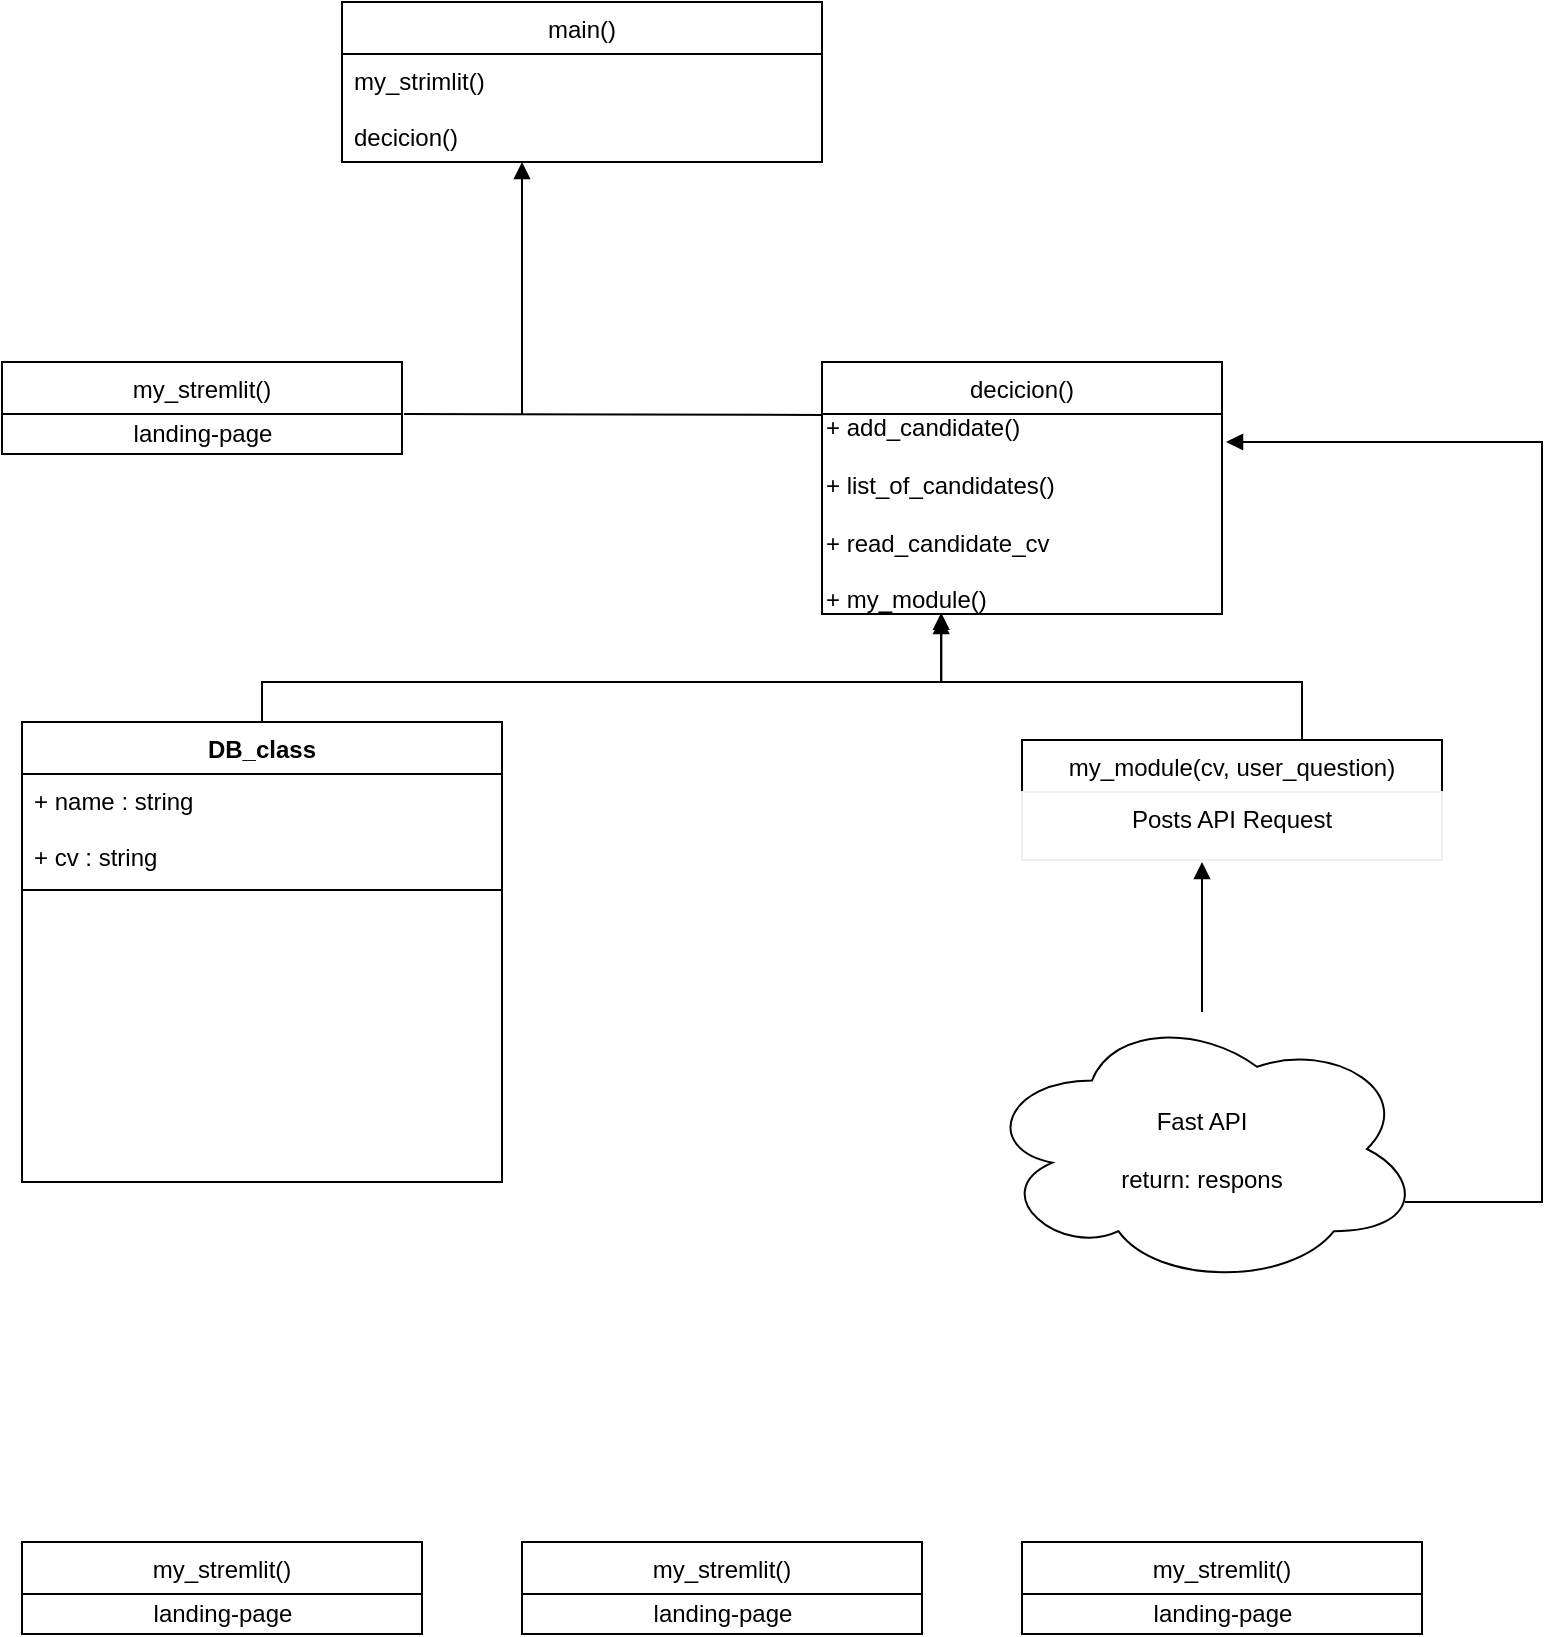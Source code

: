 <mxfile>
    <diagram id="fMuucpgIaz9eHqGhJcgc" name="Page-1">
        <mxGraphModel dx="1118" dy="1431" grid="1" gridSize="10" guides="1" tooltips="1" connect="1" arrows="1" fold="1" page="1" pageScale="1" pageWidth="827" pageHeight="1169" math="0" shadow="0">
            <root>
                <mxCell id="0"/>
                <mxCell id="1" parent="0"/>
                <mxCell id="92" style="edgeStyle=orthogonalEdgeStyle;rounded=0;orthogonalLoop=1;jettySize=auto;html=1;entryX=0.298;entryY=0.994;entryDx=0;entryDy=0;entryPerimeter=0;fontColor=#FFFFFF;endArrow=block;endFill=1;" edge="1" parent="1" source="6" target="91">
                    <mxGeometry relative="1" as="geometry">
                        <Array as="points">
                            <mxPoint x="160" y="420"/>
                            <mxPoint x="500" y="420"/>
                        </Array>
                    </mxGeometry>
                </mxCell>
                <mxCell id="6" value="DB_class" style="swimlane;fontStyle=1;align=center;verticalAlign=top;childLayout=stackLayout;horizontal=1;startSize=26;horizontalStack=0;resizeParent=1;resizeParentMax=0;resizeLast=0;collapsible=1;marginBottom=0;" parent="1" vertex="1">
                    <mxGeometry x="40" y="440" width="240" height="230" as="geometry"/>
                </mxCell>
                <mxCell id="7" value="+ name : string&#10;&#10;+ cv : string" style="text;strokeColor=none;fillColor=none;align=left;verticalAlign=top;spacingLeft=4;spacingRight=4;overflow=hidden;rotatable=0;points=[[0,0.5],[1,0.5]];portConstraint=eastwest;" parent="6" vertex="1">
                    <mxGeometry y="26" width="240" height="54" as="geometry"/>
                </mxCell>
                <mxCell id="8" value="" style="line;strokeWidth=1;fillColor=none;align=left;verticalAlign=middle;spacingTop=-1;spacingLeft=3;spacingRight=3;rotatable=0;labelPosition=right;points=[];portConstraint=eastwest;" parent="6" vertex="1">
                    <mxGeometry y="80" width="240" height="8" as="geometry"/>
                </mxCell>
                <mxCell id="9" value="+ add_condidate(self) :          None&#10;&#10;+ read_condidate_cv(self):    cv:string&#10;&#10;- list_of_condidate() :              list[ ]&#10;&#10;    (+ update_cv() note used)&#10;&#10;    (+ delet_candidate() not used)" style="text;strokeColor=none;fillColor=none;align=left;verticalAlign=top;spacingLeft=4;spacingRight=4;overflow=hidden;rotatable=0;points=[[0,0.5],[1,0.5]];portConstraint=eastwest;fontColor=#FFFFFF;" parent="6" vertex="1">
                    <mxGeometry y="88" width="240" height="142" as="geometry"/>
                </mxCell>
                <mxCell id="26" value="main()" style="swimlane;fontStyle=0;childLayout=stackLayout;horizontal=1;startSize=26;fillColor=none;horizontalStack=0;resizeParent=1;resizeParentMax=0;resizeLast=0;collapsible=1;marginBottom=0;" parent="1" vertex="1">
                    <mxGeometry x="200" y="80" width="240" height="80" as="geometry"/>
                </mxCell>
                <mxCell id="27" value="my_strimlit()&#10;&#10;decicion()" style="text;strokeColor=none;fillColor=none;align=left;verticalAlign=top;spacingLeft=4;spacingRight=4;overflow=hidden;rotatable=0;points=[[0,0.5],[1,0.5]];portConstraint=eastwest;" parent="26" vertex="1">
                    <mxGeometry y="26" width="240" height="54" as="geometry"/>
                </mxCell>
                <mxCell id="93" style="edgeStyle=orthogonalEdgeStyle;rounded=0;orthogonalLoop=1;jettySize=auto;html=1;fontColor=#FFFFFF;endArrow=block;endFill=1;entryX=0.298;entryY=1.015;entryDx=0;entryDy=0;entryPerimeter=0;" edge="1" parent="1" source="54" target="91">
                    <mxGeometry relative="1" as="geometry">
                        <mxPoint x="500" y="390" as="targetPoint"/>
                        <Array as="points">
                            <mxPoint x="680" y="420"/>
                            <mxPoint x="500" y="420"/>
                        </Array>
                    </mxGeometry>
                </mxCell>
                <mxCell id="54" value="my_module(cv, user_question)" style="swimlane;fontStyle=0;childLayout=stackLayout;horizontal=1;startSize=26;fillColor=none;horizontalStack=0;resizeParent=1;resizeParentMax=0;resizeLast=0;collapsible=1;marginBottom=0;" parent="1" vertex="1">
                    <mxGeometry x="540" y="449" width="210" height="60" as="geometry"/>
                </mxCell>
                <mxCell id="56" value="Posts API Request" style="text;fillColor=none;align=center;verticalAlign=top;spacingLeft=4;spacingRight=4;overflow=hidden;rotatable=0;points=[[0,0.5],[1,0.5]];portConstraint=eastwest;strokeColor=#f0f0f0;" parent="54" vertex="1">
                    <mxGeometry y="26" width="210" height="34" as="geometry"/>
                </mxCell>
                <mxCell id="96" style="edgeStyle=orthogonalEdgeStyle;rounded=0;orthogonalLoop=1;jettySize=auto;html=1;fontColor=#FFFFFF;endArrow=block;endFill=1;" edge="1" parent="1" source="72">
                    <mxGeometry relative="1" as="geometry">
                        <mxPoint x="642" y="300" as="targetPoint"/>
                        <Array as="points">
                            <mxPoint x="800" y="680"/>
                            <mxPoint x="800" y="300"/>
                        </Array>
                    </mxGeometry>
                </mxCell>
                <mxCell id="98" style="edgeStyle=orthogonalEdgeStyle;rounded=0;orthogonalLoop=1;jettySize=auto;html=1;fontColor=#FFFFFF;endArrow=block;endFill=1;" edge="1" parent="1" source="72">
                    <mxGeometry relative="1" as="geometry">
                        <mxPoint x="630" y="510" as="targetPoint"/>
                    </mxGeometry>
                </mxCell>
                <mxCell id="72" value="Fast API&lt;br&gt;&lt;br&gt;&lt;span&gt;return: respons&lt;/span&gt;" style="ellipse;shape=cloud;whiteSpace=wrap;html=1;fontStyle=0;fillColor=none;startSize=26;" parent="1" vertex="1">
                    <mxGeometry x="520" y="585" width="220" height="137" as="geometry"/>
                </mxCell>
                <mxCell id="76" value="my_stremlit()" style="swimlane;fontStyle=0;childLayout=stackLayout;horizontal=1;startSize=26;fillColor=none;horizontalStack=0;resizeParent=1;resizeParentMax=0;resizeLast=0;collapsible=1;marginBottom=0;" vertex="1" parent="1">
                    <mxGeometry x="30" y="260" width="200" height="46" as="geometry"/>
                </mxCell>
                <mxCell id="80" value="landing-page" style="text;html=1;align=center;verticalAlign=middle;resizable=0;points=[];autosize=1;strokeColor=none;" vertex="1" parent="76">
                    <mxGeometry y="26" width="200" height="20" as="geometry"/>
                </mxCell>
                <mxCell id="81" value="decicion()" style="swimlane;fontStyle=0;childLayout=stackLayout;horizontal=1;startSize=26;fillColor=none;horizontalStack=0;resizeParent=1;resizeParentMax=0;resizeLast=0;collapsible=1;marginBottom=0;" vertex="1" parent="1">
                    <mxGeometry x="440" y="260" width="200" height="126" as="geometry"/>
                </mxCell>
                <mxCell id="91" value="+ add_candidate()&lt;br&gt;&lt;br&gt;+ list_of_candidates()&lt;br&gt;&lt;br&gt;+ read_candidate_cv&lt;br&gt;&lt;br&gt;+ my_module()" style="text;html=1;align=left;verticalAlign=middle;resizable=0;points=[];autosize=1;strokeColor=none;" vertex="1" parent="81">
                    <mxGeometry y="26" width="200" height="100" as="geometry"/>
                </mxCell>
                <mxCell id="86" value="" style="endArrow=none;html=1;entryX=0.002;entryY=0.024;entryDx=0;entryDy=0;entryPerimeter=0;" edge="1" parent="1">
                    <mxGeometry width="50" height="50" relative="1" as="geometry">
                        <mxPoint x="231" y="286" as="sourcePoint"/>
                        <mxPoint x="440.4" y="286.48" as="targetPoint"/>
                        <Array as="points"/>
                    </mxGeometry>
                </mxCell>
                <mxCell id="87" value="" style="endArrow=block;html=1;endFill=1;" edge="1" parent="1">
                    <mxGeometry width="50" height="50" relative="1" as="geometry">
                        <mxPoint x="290" y="286" as="sourcePoint"/>
                        <mxPoint x="290" y="160" as="targetPoint"/>
                    </mxGeometry>
                </mxCell>
                <mxCell id="99" value="my_stremlit()" style="swimlane;fontStyle=0;childLayout=stackLayout;horizontal=1;startSize=26;fillColor=none;horizontalStack=0;resizeParent=1;resizeParentMax=0;resizeLast=0;collapsible=1;marginBottom=0;" vertex="1" parent="1">
                    <mxGeometry x="40" y="850" width="200" height="46" as="geometry"/>
                </mxCell>
                <mxCell id="100" value="landing-page" style="text;html=1;align=center;verticalAlign=middle;resizable=0;points=[];autosize=1;strokeColor=none;" vertex="1" parent="99">
                    <mxGeometry y="26" width="200" height="20" as="geometry"/>
                </mxCell>
                <mxCell id="101" value="my_stremlit()" style="swimlane;fontStyle=0;childLayout=stackLayout;horizontal=1;startSize=26;fillColor=none;horizontalStack=0;resizeParent=1;resizeParentMax=0;resizeLast=0;collapsible=1;marginBottom=0;" vertex="1" parent="1">
                    <mxGeometry x="290" y="850" width="200" height="46" as="geometry"/>
                </mxCell>
                <mxCell id="102" value="landing-page" style="text;html=1;align=center;verticalAlign=middle;resizable=0;points=[];autosize=1;strokeColor=none;" vertex="1" parent="101">
                    <mxGeometry y="26" width="200" height="20" as="geometry"/>
                </mxCell>
                <mxCell id="103" value="my_stremlit()" style="swimlane;fontStyle=0;childLayout=stackLayout;horizontal=1;startSize=26;fillColor=none;horizontalStack=0;resizeParent=1;resizeParentMax=0;resizeLast=0;collapsible=1;marginBottom=0;" vertex="1" parent="1">
                    <mxGeometry x="540" y="850" width="200" height="46" as="geometry"/>
                </mxCell>
                <mxCell id="104" value="landing-page" style="text;html=1;align=center;verticalAlign=middle;resizable=0;points=[];autosize=1;strokeColor=none;" vertex="1" parent="103">
                    <mxGeometry y="26" width="200" height="20" as="geometry"/>
                </mxCell>
            </root>
        </mxGraphModel>
    </diagram>
</mxfile>